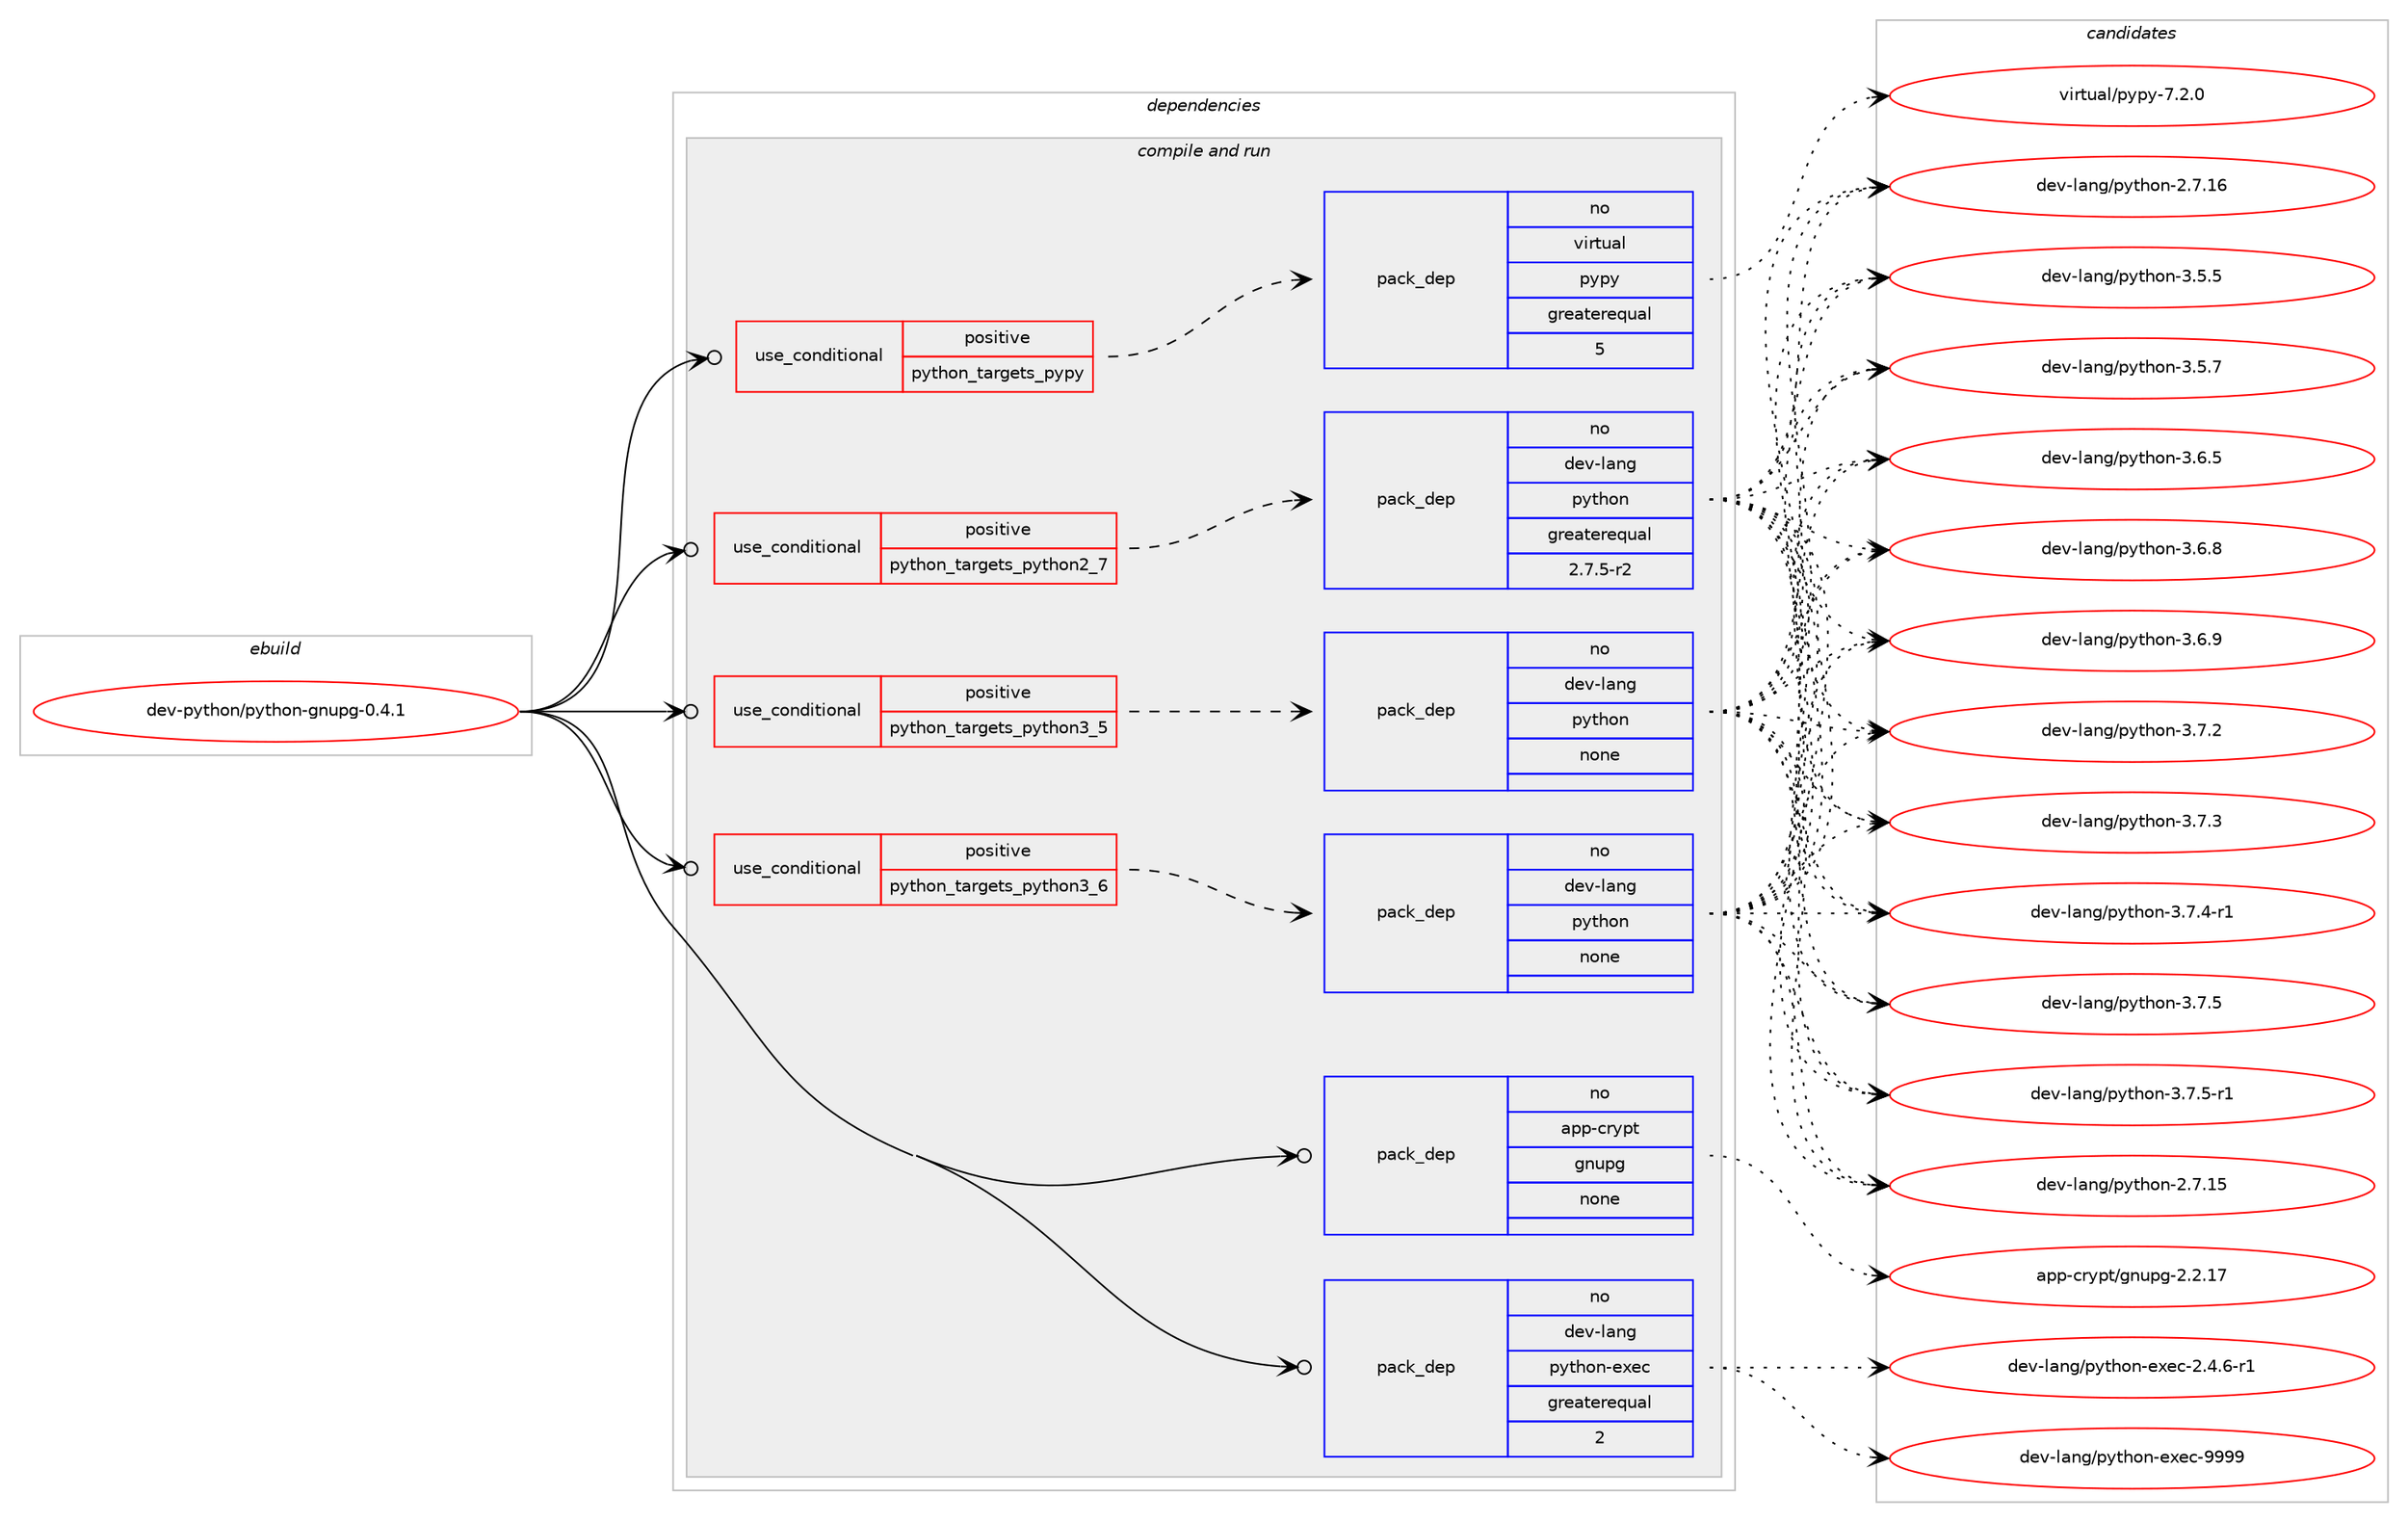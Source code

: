 digraph prolog {

# *************
# Graph options
# *************

newrank=true;
concentrate=true;
compound=true;
graph [rankdir=LR,fontname=Helvetica,fontsize=10,ranksep=1.5];#, ranksep=2.5, nodesep=0.2];
edge  [arrowhead=vee];
node  [fontname=Helvetica,fontsize=10];

# **********
# The ebuild
# **********

subgraph cluster_leftcol {
color=gray;
rank=same;
label=<<i>ebuild</i>>;
id [label="dev-python/python-gnupg-0.4.1", color=red, width=4, href="../dev-python/python-gnupg-0.4.1.svg"];
}

# ****************
# The dependencies
# ****************

subgraph cluster_midcol {
color=gray;
label=<<i>dependencies</i>>;
subgraph cluster_compile {
fillcolor="#eeeeee";
style=filled;
label=<<i>compile</i>>;
}
subgraph cluster_compileandrun {
fillcolor="#eeeeee";
style=filled;
label=<<i>compile and run</i>>;
subgraph cond147554 {
dependency631121 [label=<<TABLE BORDER="0" CELLBORDER="1" CELLSPACING="0" CELLPADDING="4"><TR><TD ROWSPAN="3" CELLPADDING="10">use_conditional</TD></TR><TR><TD>positive</TD></TR><TR><TD>python_targets_pypy</TD></TR></TABLE>>, shape=none, color=red];
subgraph pack471696 {
dependency631122 [label=<<TABLE BORDER="0" CELLBORDER="1" CELLSPACING="0" CELLPADDING="4" WIDTH="220"><TR><TD ROWSPAN="6" CELLPADDING="30">pack_dep</TD></TR><TR><TD WIDTH="110">no</TD></TR><TR><TD>virtual</TD></TR><TR><TD>pypy</TD></TR><TR><TD>greaterequal</TD></TR><TR><TD>5</TD></TR></TABLE>>, shape=none, color=blue];
}
dependency631121:e -> dependency631122:w [weight=20,style="dashed",arrowhead="vee"];
}
id:e -> dependency631121:w [weight=20,style="solid",arrowhead="odotvee"];
subgraph cond147555 {
dependency631123 [label=<<TABLE BORDER="0" CELLBORDER="1" CELLSPACING="0" CELLPADDING="4"><TR><TD ROWSPAN="3" CELLPADDING="10">use_conditional</TD></TR><TR><TD>positive</TD></TR><TR><TD>python_targets_python2_7</TD></TR></TABLE>>, shape=none, color=red];
subgraph pack471697 {
dependency631124 [label=<<TABLE BORDER="0" CELLBORDER="1" CELLSPACING="0" CELLPADDING="4" WIDTH="220"><TR><TD ROWSPAN="6" CELLPADDING="30">pack_dep</TD></TR><TR><TD WIDTH="110">no</TD></TR><TR><TD>dev-lang</TD></TR><TR><TD>python</TD></TR><TR><TD>greaterequal</TD></TR><TR><TD>2.7.5-r2</TD></TR></TABLE>>, shape=none, color=blue];
}
dependency631123:e -> dependency631124:w [weight=20,style="dashed",arrowhead="vee"];
}
id:e -> dependency631123:w [weight=20,style="solid",arrowhead="odotvee"];
subgraph cond147556 {
dependency631125 [label=<<TABLE BORDER="0" CELLBORDER="1" CELLSPACING="0" CELLPADDING="4"><TR><TD ROWSPAN="3" CELLPADDING="10">use_conditional</TD></TR><TR><TD>positive</TD></TR><TR><TD>python_targets_python3_5</TD></TR></TABLE>>, shape=none, color=red];
subgraph pack471698 {
dependency631126 [label=<<TABLE BORDER="0" CELLBORDER="1" CELLSPACING="0" CELLPADDING="4" WIDTH="220"><TR><TD ROWSPAN="6" CELLPADDING="30">pack_dep</TD></TR><TR><TD WIDTH="110">no</TD></TR><TR><TD>dev-lang</TD></TR><TR><TD>python</TD></TR><TR><TD>none</TD></TR><TR><TD></TD></TR></TABLE>>, shape=none, color=blue];
}
dependency631125:e -> dependency631126:w [weight=20,style="dashed",arrowhead="vee"];
}
id:e -> dependency631125:w [weight=20,style="solid",arrowhead="odotvee"];
subgraph cond147557 {
dependency631127 [label=<<TABLE BORDER="0" CELLBORDER="1" CELLSPACING="0" CELLPADDING="4"><TR><TD ROWSPAN="3" CELLPADDING="10">use_conditional</TD></TR><TR><TD>positive</TD></TR><TR><TD>python_targets_python3_6</TD></TR></TABLE>>, shape=none, color=red];
subgraph pack471699 {
dependency631128 [label=<<TABLE BORDER="0" CELLBORDER="1" CELLSPACING="0" CELLPADDING="4" WIDTH="220"><TR><TD ROWSPAN="6" CELLPADDING="30">pack_dep</TD></TR><TR><TD WIDTH="110">no</TD></TR><TR><TD>dev-lang</TD></TR><TR><TD>python</TD></TR><TR><TD>none</TD></TR><TR><TD></TD></TR></TABLE>>, shape=none, color=blue];
}
dependency631127:e -> dependency631128:w [weight=20,style="dashed",arrowhead="vee"];
}
id:e -> dependency631127:w [weight=20,style="solid",arrowhead="odotvee"];
subgraph pack471700 {
dependency631129 [label=<<TABLE BORDER="0" CELLBORDER="1" CELLSPACING="0" CELLPADDING="4" WIDTH="220"><TR><TD ROWSPAN="6" CELLPADDING="30">pack_dep</TD></TR><TR><TD WIDTH="110">no</TD></TR><TR><TD>app-crypt</TD></TR><TR><TD>gnupg</TD></TR><TR><TD>none</TD></TR><TR><TD></TD></TR></TABLE>>, shape=none, color=blue];
}
id:e -> dependency631129:w [weight=20,style="solid",arrowhead="odotvee"];
subgraph pack471701 {
dependency631130 [label=<<TABLE BORDER="0" CELLBORDER="1" CELLSPACING="0" CELLPADDING="4" WIDTH="220"><TR><TD ROWSPAN="6" CELLPADDING="30">pack_dep</TD></TR><TR><TD WIDTH="110">no</TD></TR><TR><TD>dev-lang</TD></TR><TR><TD>python-exec</TD></TR><TR><TD>greaterequal</TD></TR><TR><TD>2</TD></TR></TABLE>>, shape=none, color=blue];
}
id:e -> dependency631130:w [weight=20,style="solid",arrowhead="odotvee"];
}
subgraph cluster_run {
fillcolor="#eeeeee";
style=filled;
label=<<i>run</i>>;
}
}

# **************
# The candidates
# **************

subgraph cluster_choices {
rank=same;
color=gray;
label=<<i>candidates</i>>;

subgraph choice471696 {
color=black;
nodesep=1;
choice1181051141161179710847112121112121455546504648 [label="virtual/pypy-7.2.0", color=red, width=4,href="../virtual/pypy-7.2.0.svg"];
dependency631122:e -> choice1181051141161179710847112121112121455546504648:w [style=dotted,weight="100"];
}
subgraph choice471697 {
color=black;
nodesep=1;
choice10010111845108971101034711212111610411111045504655464953 [label="dev-lang/python-2.7.15", color=red, width=4,href="../dev-lang/python-2.7.15.svg"];
choice10010111845108971101034711212111610411111045504655464954 [label="dev-lang/python-2.7.16", color=red, width=4,href="../dev-lang/python-2.7.16.svg"];
choice100101118451089711010347112121116104111110455146534653 [label="dev-lang/python-3.5.5", color=red, width=4,href="../dev-lang/python-3.5.5.svg"];
choice100101118451089711010347112121116104111110455146534655 [label="dev-lang/python-3.5.7", color=red, width=4,href="../dev-lang/python-3.5.7.svg"];
choice100101118451089711010347112121116104111110455146544653 [label="dev-lang/python-3.6.5", color=red, width=4,href="../dev-lang/python-3.6.5.svg"];
choice100101118451089711010347112121116104111110455146544656 [label="dev-lang/python-3.6.8", color=red, width=4,href="../dev-lang/python-3.6.8.svg"];
choice100101118451089711010347112121116104111110455146544657 [label="dev-lang/python-3.6.9", color=red, width=4,href="../dev-lang/python-3.6.9.svg"];
choice100101118451089711010347112121116104111110455146554650 [label="dev-lang/python-3.7.2", color=red, width=4,href="../dev-lang/python-3.7.2.svg"];
choice100101118451089711010347112121116104111110455146554651 [label="dev-lang/python-3.7.3", color=red, width=4,href="../dev-lang/python-3.7.3.svg"];
choice1001011184510897110103471121211161041111104551465546524511449 [label="dev-lang/python-3.7.4-r1", color=red, width=4,href="../dev-lang/python-3.7.4-r1.svg"];
choice100101118451089711010347112121116104111110455146554653 [label="dev-lang/python-3.7.5", color=red, width=4,href="../dev-lang/python-3.7.5.svg"];
choice1001011184510897110103471121211161041111104551465546534511449 [label="dev-lang/python-3.7.5-r1", color=red, width=4,href="../dev-lang/python-3.7.5-r1.svg"];
dependency631124:e -> choice10010111845108971101034711212111610411111045504655464953:w [style=dotted,weight="100"];
dependency631124:e -> choice10010111845108971101034711212111610411111045504655464954:w [style=dotted,weight="100"];
dependency631124:e -> choice100101118451089711010347112121116104111110455146534653:w [style=dotted,weight="100"];
dependency631124:e -> choice100101118451089711010347112121116104111110455146534655:w [style=dotted,weight="100"];
dependency631124:e -> choice100101118451089711010347112121116104111110455146544653:w [style=dotted,weight="100"];
dependency631124:e -> choice100101118451089711010347112121116104111110455146544656:w [style=dotted,weight="100"];
dependency631124:e -> choice100101118451089711010347112121116104111110455146544657:w [style=dotted,weight="100"];
dependency631124:e -> choice100101118451089711010347112121116104111110455146554650:w [style=dotted,weight="100"];
dependency631124:e -> choice100101118451089711010347112121116104111110455146554651:w [style=dotted,weight="100"];
dependency631124:e -> choice1001011184510897110103471121211161041111104551465546524511449:w [style=dotted,weight="100"];
dependency631124:e -> choice100101118451089711010347112121116104111110455146554653:w [style=dotted,weight="100"];
dependency631124:e -> choice1001011184510897110103471121211161041111104551465546534511449:w [style=dotted,weight="100"];
}
subgraph choice471698 {
color=black;
nodesep=1;
choice10010111845108971101034711212111610411111045504655464953 [label="dev-lang/python-2.7.15", color=red, width=4,href="../dev-lang/python-2.7.15.svg"];
choice10010111845108971101034711212111610411111045504655464954 [label="dev-lang/python-2.7.16", color=red, width=4,href="../dev-lang/python-2.7.16.svg"];
choice100101118451089711010347112121116104111110455146534653 [label="dev-lang/python-3.5.5", color=red, width=4,href="../dev-lang/python-3.5.5.svg"];
choice100101118451089711010347112121116104111110455146534655 [label="dev-lang/python-3.5.7", color=red, width=4,href="../dev-lang/python-3.5.7.svg"];
choice100101118451089711010347112121116104111110455146544653 [label="dev-lang/python-3.6.5", color=red, width=4,href="../dev-lang/python-3.6.5.svg"];
choice100101118451089711010347112121116104111110455146544656 [label="dev-lang/python-3.6.8", color=red, width=4,href="../dev-lang/python-3.6.8.svg"];
choice100101118451089711010347112121116104111110455146544657 [label="dev-lang/python-3.6.9", color=red, width=4,href="../dev-lang/python-3.6.9.svg"];
choice100101118451089711010347112121116104111110455146554650 [label="dev-lang/python-3.7.2", color=red, width=4,href="../dev-lang/python-3.7.2.svg"];
choice100101118451089711010347112121116104111110455146554651 [label="dev-lang/python-3.7.3", color=red, width=4,href="../dev-lang/python-3.7.3.svg"];
choice1001011184510897110103471121211161041111104551465546524511449 [label="dev-lang/python-3.7.4-r1", color=red, width=4,href="../dev-lang/python-3.7.4-r1.svg"];
choice100101118451089711010347112121116104111110455146554653 [label="dev-lang/python-3.7.5", color=red, width=4,href="../dev-lang/python-3.7.5.svg"];
choice1001011184510897110103471121211161041111104551465546534511449 [label="dev-lang/python-3.7.5-r1", color=red, width=4,href="../dev-lang/python-3.7.5-r1.svg"];
dependency631126:e -> choice10010111845108971101034711212111610411111045504655464953:w [style=dotted,weight="100"];
dependency631126:e -> choice10010111845108971101034711212111610411111045504655464954:w [style=dotted,weight="100"];
dependency631126:e -> choice100101118451089711010347112121116104111110455146534653:w [style=dotted,weight="100"];
dependency631126:e -> choice100101118451089711010347112121116104111110455146534655:w [style=dotted,weight="100"];
dependency631126:e -> choice100101118451089711010347112121116104111110455146544653:w [style=dotted,weight="100"];
dependency631126:e -> choice100101118451089711010347112121116104111110455146544656:w [style=dotted,weight="100"];
dependency631126:e -> choice100101118451089711010347112121116104111110455146544657:w [style=dotted,weight="100"];
dependency631126:e -> choice100101118451089711010347112121116104111110455146554650:w [style=dotted,weight="100"];
dependency631126:e -> choice100101118451089711010347112121116104111110455146554651:w [style=dotted,weight="100"];
dependency631126:e -> choice1001011184510897110103471121211161041111104551465546524511449:w [style=dotted,weight="100"];
dependency631126:e -> choice100101118451089711010347112121116104111110455146554653:w [style=dotted,weight="100"];
dependency631126:e -> choice1001011184510897110103471121211161041111104551465546534511449:w [style=dotted,weight="100"];
}
subgraph choice471699 {
color=black;
nodesep=1;
choice10010111845108971101034711212111610411111045504655464953 [label="dev-lang/python-2.7.15", color=red, width=4,href="../dev-lang/python-2.7.15.svg"];
choice10010111845108971101034711212111610411111045504655464954 [label="dev-lang/python-2.7.16", color=red, width=4,href="../dev-lang/python-2.7.16.svg"];
choice100101118451089711010347112121116104111110455146534653 [label="dev-lang/python-3.5.5", color=red, width=4,href="../dev-lang/python-3.5.5.svg"];
choice100101118451089711010347112121116104111110455146534655 [label="dev-lang/python-3.5.7", color=red, width=4,href="../dev-lang/python-3.5.7.svg"];
choice100101118451089711010347112121116104111110455146544653 [label="dev-lang/python-3.6.5", color=red, width=4,href="../dev-lang/python-3.6.5.svg"];
choice100101118451089711010347112121116104111110455146544656 [label="dev-lang/python-3.6.8", color=red, width=4,href="../dev-lang/python-3.6.8.svg"];
choice100101118451089711010347112121116104111110455146544657 [label="dev-lang/python-3.6.9", color=red, width=4,href="../dev-lang/python-3.6.9.svg"];
choice100101118451089711010347112121116104111110455146554650 [label="dev-lang/python-3.7.2", color=red, width=4,href="../dev-lang/python-3.7.2.svg"];
choice100101118451089711010347112121116104111110455146554651 [label="dev-lang/python-3.7.3", color=red, width=4,href="../dev-lang/python-3.7.3.svg"];
choice1001011184510897110103471121211161041111104551465546524511449 [label="dev-lang/python-3.7.4-r1", color=red, width=4,href="../dev-lang/python-3.7.4-r1.svg"];
choice100101118451089711010347112121116104111110455146554653 [label="dev-lang/python-3.7.5", color=red, width=4,href="../dev-lang/python-3.7.5.svg"];
choice1001011184510897110103471121211161041111104551465546534511449 [label="dev-lang/python-3.7.5-r1", color=red, width=4,href="../dev-lang/python-3.7.5-r1.svg"];
dependency631128:e -> choice10010111845108971101034711212111610411111045504655464953:w [style=dotted,weight="100"];
dependency631128:e -> choice10010111845108971101034711212111610411111045504655464954:w [style=dotted,weight="100"];
dependency631128:e -> choice100101118451089711010347112121116104111110455146534653:w [style=dotted,weight="100"];
dependency631128:e -> choice100101118451089711010347112121116104111110455146534655:w [style=dotted,weight="100"];
dependency631128:e -> choice100101118451089711010347112121116104111110455146544653:w [style=dotted,weight="100"];
dependency631128:e -> choice100101118451089711010347112121116104111110455146544656:w [style=dotted,weight="100"];
dependency631128:e -> choice100101118451089711010347112121116104111110455146544657:w [style=dotted,weight="100"];
dependency631128:e -> choice100101118451089711010347112121116104111110455146554650:w [style=dotted,weight="100"];
dependency631128:e -> choice100101118451089711010347112121116104111110455146554651:w [style=dotted,weight="100"];
dependency631128:e -> choice1001011184510897110103471121211161041111104551465546524511449:w [style=dotted,weight="100"];
dependency631128:e -> choice100101118451089711010347112121116104111110455146554653:w [style=dotted,weight="100"];
dependency631128:e -> choice1001011184510897110103471121211161041111104551465546534511449:w [style=dotted,weight="100"];
}
subgraph choice471700 {
color=black;
nodesep=1;
choice9711211245991141211121164710311011711210345504650464955 [label="app-crypt/gnupg-2.2.17", color=red, width=4,href="../app-crypt/gnupg-2.2.17.svg"];
dependency631129:e -> choice9711211245991141211121164710311011711210345504650464955:w [style=dotted,weight="100"];
}
subgraph choice471701 {
color=black;
nodesep=1;
choice10010111845108971101034711212111610411111045101120101994550465246544511449 [label="dev-lang/python-exec-2.4.6-r1", color=red, width=4,href="../dev-lang/python-exec-2.4.6-r1.svg"];
choice10010111845108971101034711212111610411111045101120101994557575757 [label="dev-lang/python-exec-9999", color=red, width=4,href="../dev-lang/python-exec-9999.svg"];
dependency631130:e -> choice10010111845108971101034711212111610411111045101120101994550465246544511449:w [style=dotted,weight="100"];
dependency631130:e -> choice10010111845108971101034711212111610411111045101120101994557575757:w [style=dotted,weight="100"];
}
}

}
